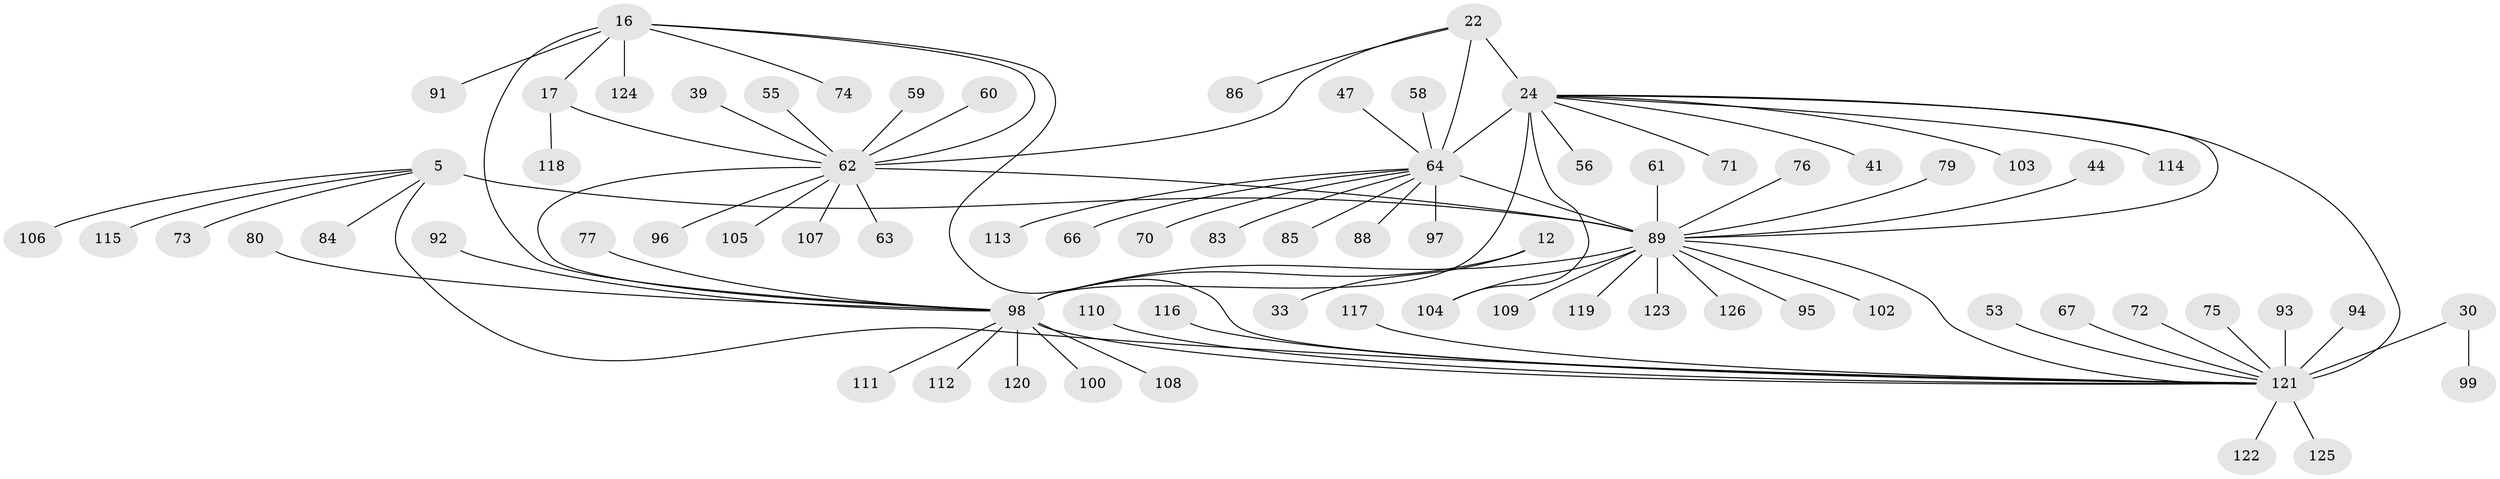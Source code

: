 // original degree distribution, {11: 0.031746031746031744, 8: 0.031746031746031744, 9: 0.031746031746031744, 7: 0.031746031746031744, 6: 0.031746031746031744, 10: 0.031746031746031744, 5: 0.031746031746031744, 12: 0.007936507936507936, 14: 0.007936507936507936, 13: 0.007936507936507936, 1: 0.626984126984127, 2: 0.10317460317460317, 4: 0.007936507936507936, 3: 0.015873015873015872}
// Generated by graph-tools (version 1.1) at 2025/58/03/04/25 21:58:49]
// undirected, 75 vertices, 86 edges
graph export_dot {
graph [start="1"]
  node [color=gray90,style=filled];
  5 [super="+2"];
  12 [super="+8"];
  16 [super="+15"];
  17 [super="+13"];
  22 [super="+21"];
  24 [super="+19"];
  30 [super="+26"];
  33;
  39;
  41;
  44;
  47;
  53;
  55;
  56;
  58;
  59;
  60;
  61;
  62 [super="+18"];
  63;
  64 [super="+32+46"];
  66;
  67;
  70;
  71;
  72;
  73;
  74;
  75;
  76;
  77;
  79;
  80;
  83;
  84;
  85;
  86;
  88;
  89 [super="+38+78+4+6"];
  91;
  92 [super="+81"];
  93;
  94 [super="+57"];
  95 [super="+35"];
  96;
  97 [super="+87"];
  98 [super="+90+65"];
  99;
  100 [super="+51"];
  102;
  103;
  104 [super="+68"];
  105;
  106;
  107;
  108;
  109;
  110;
  111;
  112;
  113;
  114;
  115;
  116;
  117;
  118;
  119;
  120;
  121 [super="+101+37+42+45+50"];
  122;
  123;
  124;
  125 [super="+40"];
  126;
  5 -- 84;
  5 -- 115;
  5 -- 73;
  5 -- 106;
  5 -- 121;
  5 -- 89 [weight=9];
  12 -- 33;
  12 -- 98 [weight=8];
  16 -- 17 [weight=4];
  16 -- 74;
  16 -- 91;
  16 -- 124;
  16 -- 62 [weight=4];
  16 -- 121;
  16 -- 98;
  17 -- 118;
  17 -- 62 [weight=4];
  22 -- 24 [weight=4];
  22 -- 86;
  22 -- 62;
  22 -- 64 [weight=4];
  24 -- 41;
  24 -- 71;
  24 -- 103;
  24 -- 104;
  24 -- 114;
  24 -- 56;
  24 -- 121 [weight=2];
  24 -- 64 [weight=4];
  24 -- 98;
  24 -- 89;
  30 -- 99;
  30 -- 121 [weight=8];
  39 -- 62;
  44 -- 89;
  47 -- 64;
  53 -- 121;
  55 -- 62;
  58 -- 64;
  59 -- 62;
  60 -- 62;
  61 -- 89;
  62 -- 89 [weight=2];
  62 -- 96;
  62 -- 105;
  62 -- 107;
  62 -- 63;
  62 -- 98;
  64 -- 97;
  64 -- 66;
  64 -- 70;
  64 -- 113;
  64 -- 83;
  64 -- 85;
  64 -- 89;
  64 -- 88;
  67 -- 121;
  72 -- 121;
  75 -- 121;
  76 -- 89;
  77 -- 98;
  79 -- 89;
  80 -- 98;
  89 -- 109;
  89 -- 119;
  89 -- 126;
  89 -- 95;
  89 -- 104;
  89 -- 121;
  89 -- 98 [weight=2];
  89 -- 102;
  89 -- 123;
  92 -- 98;
  93 -- 121;
  94 -- 121;
  98 -- 100;
  98 -- 108;
  98 -- 111;
  98 -- 112;
  98 -- 121;
  98 -- 120;
  110 -- 121;
  116 -- 121;
  117 -- 121;
  121 -- 122;
  121 -- 125;
}

